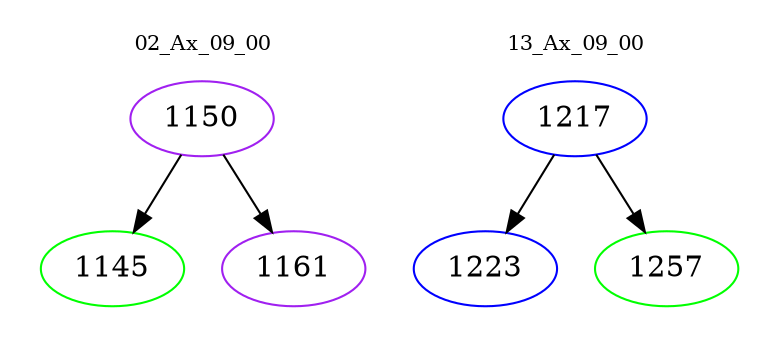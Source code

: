 digraph{
subgraph cluster_0 {
color = white
label = "02_Ax_09_00";
fontsize=10;
T0_1150 [label="1150", color="purple"]
T0_1150 -> T0_1145 [color="black"]
T0_1145 [label="1145", color="green"]
T0_1150 -> T0_1161 [color="black"]
T0_1161 [label="1161", color="purple"]
}
subgraph cluster_1 {
color = white
label = "13_Ax_09_00";
fontsize=10;
T1_1217 [label="1217", color="blue"]
T1_1217 -> T1_1223 [color="black"]
T1_1223 [label="1223", color="blue"]
T1_1217 -> T1_1257 [color="black"]
T1_1257 [label="1257", color="green"]
}
}
